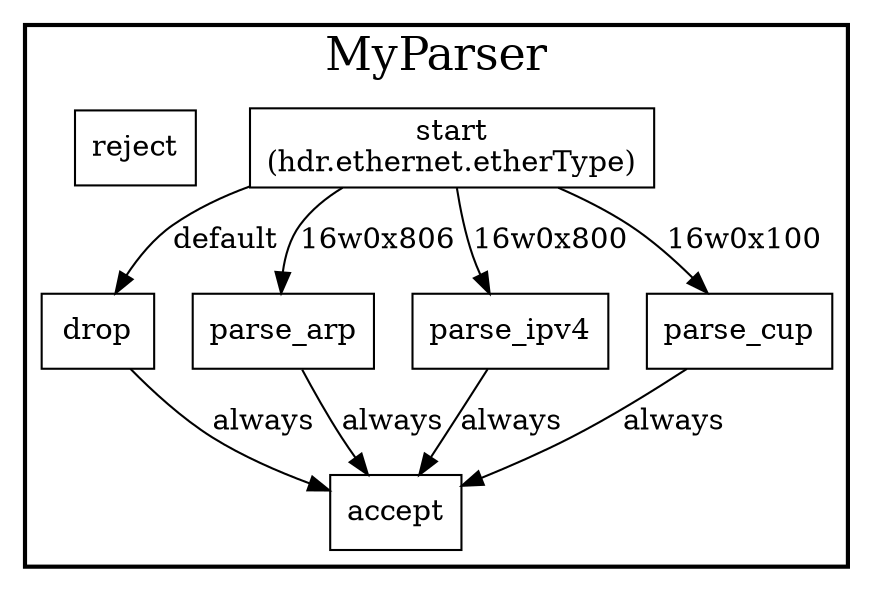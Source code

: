 digraph MyParser {
subgraph clusterMyParser {
graph [
fontsize="22pt", label=MyParser, style=bold];
0[label="start
(hdr.ethernet.etherType)", margin="", shape=rectangle, style=solid];
1[label=drop, margin="", shape=rectangle, style=solid];
2[label=parse_arp, margin="", shape=rectangle, style=solid];
3[label=parse_ipv4, margin="", shape=rectangle, style=solid];
4[label=parse_cup, margin="", shape=rectangle, style=solid];
5[label=accept, margin="", shape=rectangle, style=solid];
6[label=reject, margin="", shape=rectangle, style=solid];
0 -> 2[label="16w0x806"];
0 -> 3[label="16w0x800"];
0 -> 4[label="16w0x100"];
0 -> 1[label=default];
1 -> 5[label=always];
2 -> 5[label=always];
3 -> 5[label=always];
4 -> 5[label=always];
}
}
